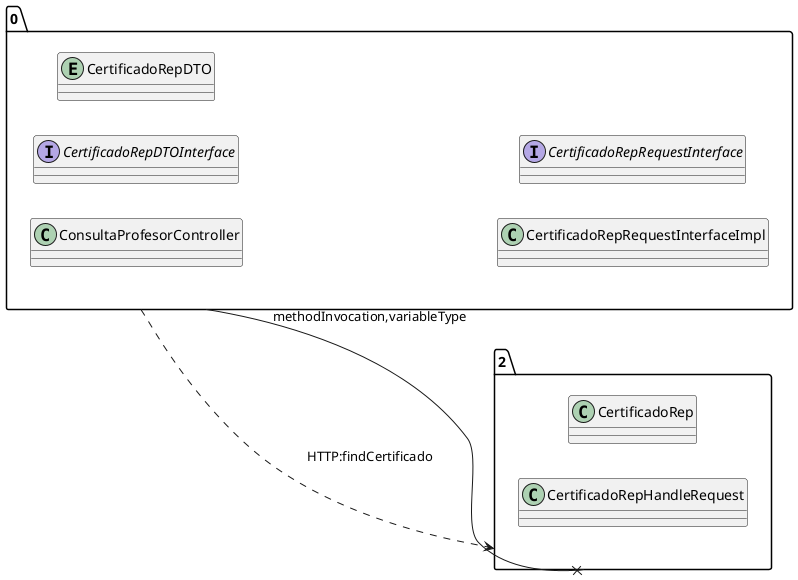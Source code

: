 @startuml 
allow_mixing
left to right direction
package "0"{
class ConsultaProfesorController
interface CertificadoRepDTOInterface
entity CertificadoRepDTO
class CertificadoRepRequestInterfaceImpl
interface CertificadoRepRequestInterface

}
package "2"{
class CertificadoRep
class CertificadoRepHandleRequest

}
"0" --x "2":methodInvocation,variableType
"0" ..> "2":HTTP:findCertificado
@enduml